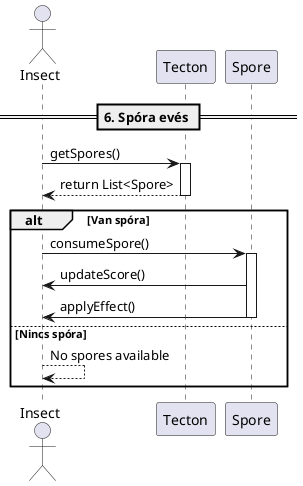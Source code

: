 @startuml

== 6. Spóra evés ==
actor Insect
participant Tecton
participant Spore

Insect -> Tecton: getSpores()
activate Tecton
Tecton --> Insect: return List<Spore>
deactivate Tecton

alt Van spóra
    Insect -> Spore: consumeSpore()
    activate Spore
    Spore -> Insect: updateScore()
    Spore -> Insect: applyEffect()
    deactivate Spore
else Nincs spóra
    Insect --> Insect: No spores available
end

@enduml